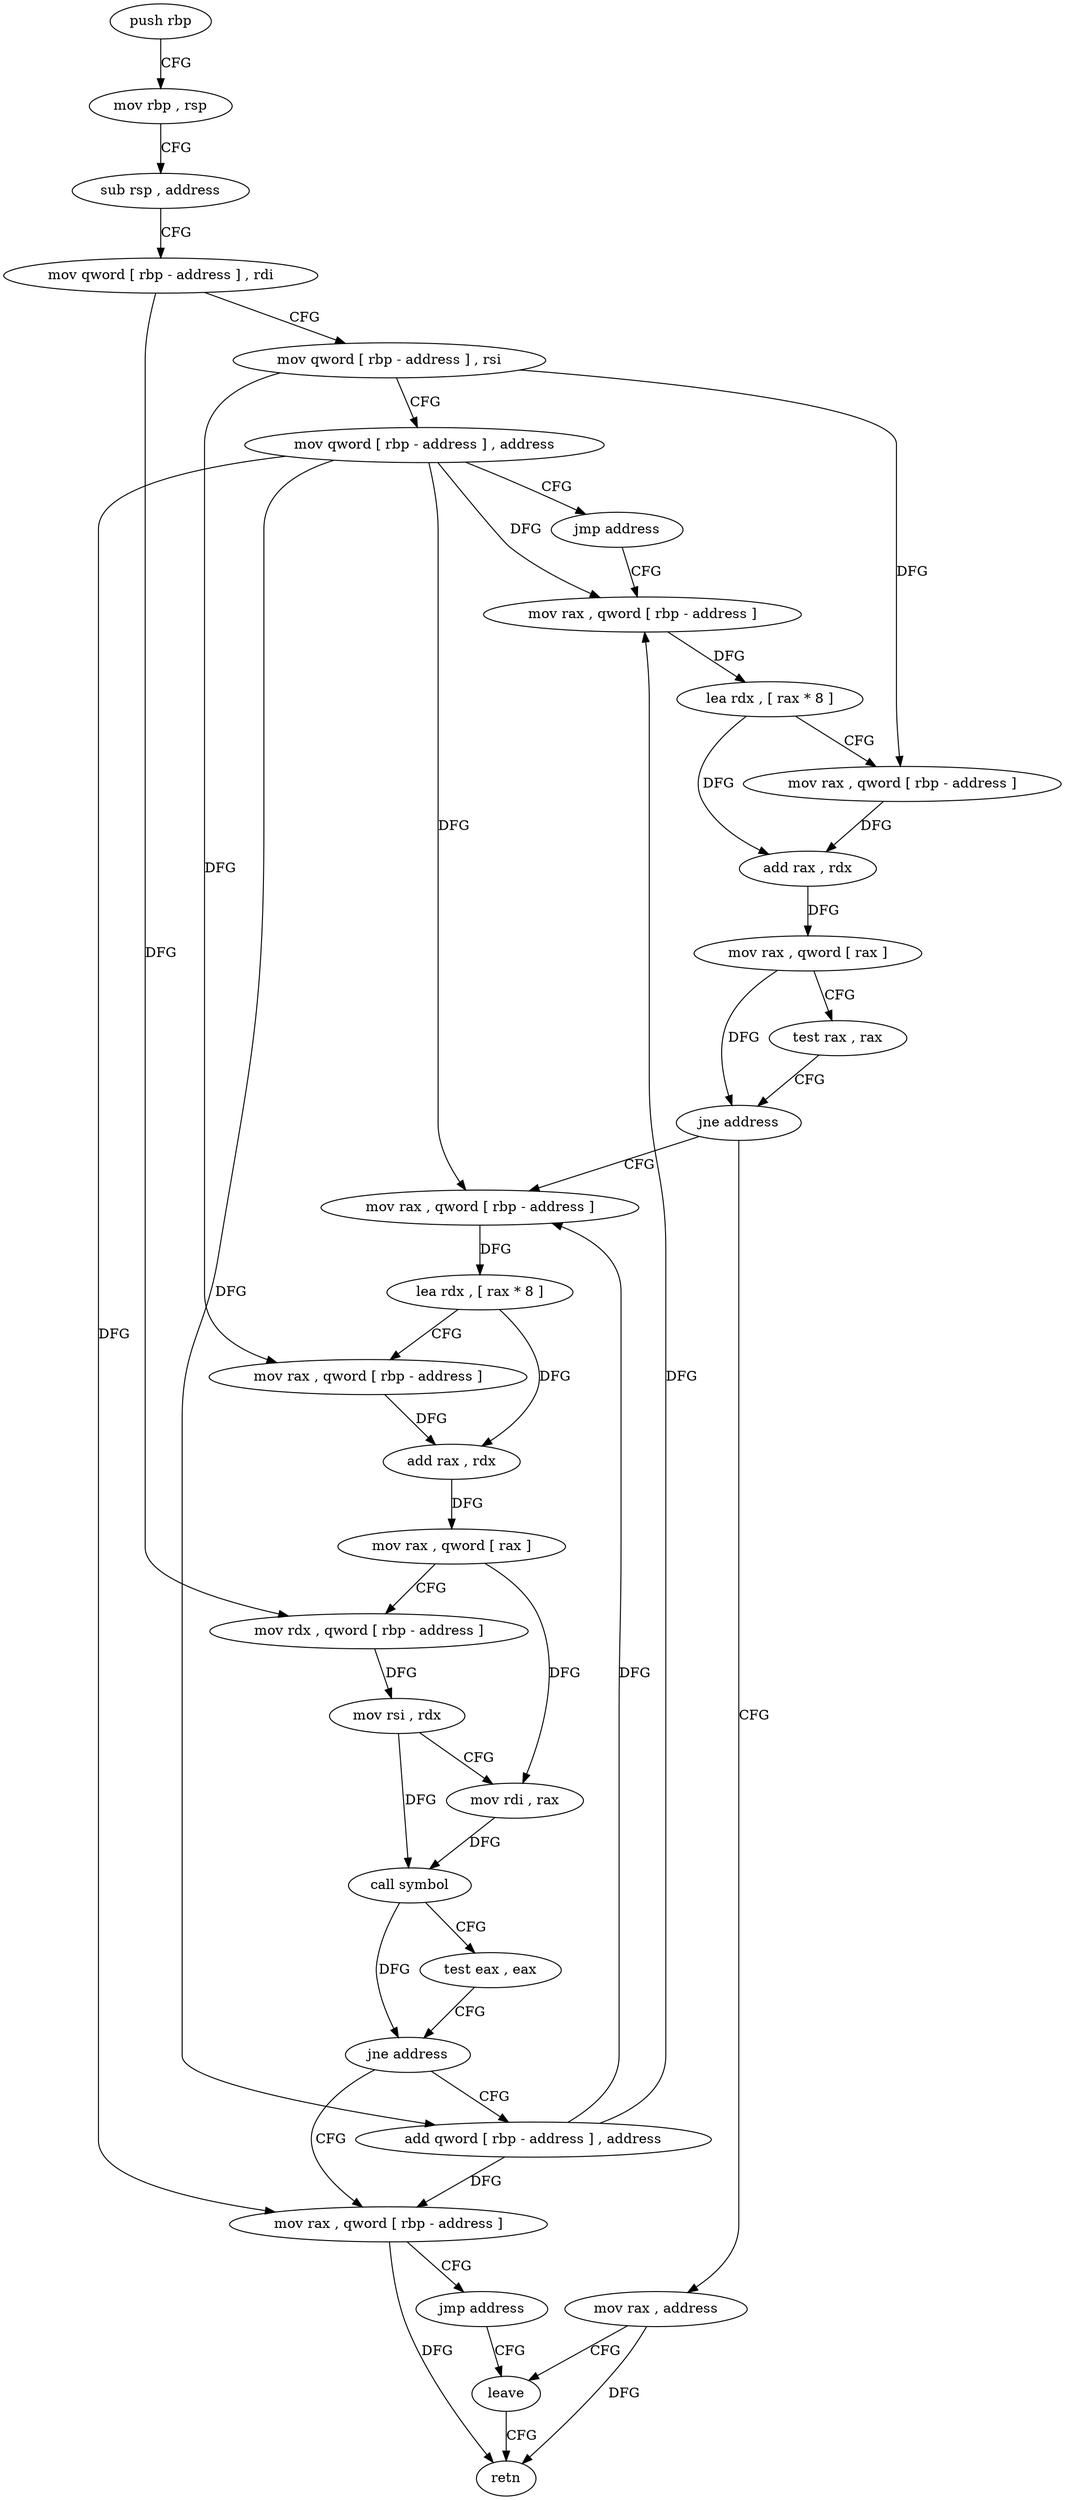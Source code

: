 digraph "func" {
"4489295" [label = "push rbp" ]
"4489296" [label = "mov rbp , rsp" ]
"4489299" [label = "sub rsp , address" ]
"4489303" [label = "mov qword [ rbp - address ] , rdi" ]
"4489307" [label = "mov qword [ rbp - address ] , rsi" ]
"4489311" [label = "mov qword [ rbp - address ] , address" ]
"4489319" [label = "jmp address" ]
"4489373" [label = "mov rax , qword [ rbp - address ]" ]
"4489377" [label = "lea rdx , [ rax * 8 ]" ]
"4489385" [label = "mov rax , qword [ rbp - address ]" ]
"4489389" [label = "add rax , rdx" ]
"4489392" [label = "mov rax , qword [ rax ]" ]
"4489395" [label = "test rax , rax" ]
"4489398" [label = "jne address" ]
"4489321" [label = "mov rax , qword [ rbp - address ]" ]
"4489400" [label = "mov rax , address" ]
"4489325" [label = "lea rdx , [ rax * 8 ]" ]
"4489333" [label = "mov rax , qword [ rbp - address ]" ]
"4489337" [label = "add rax , rdx" ]
"4489340" [label = "mov rax , qword [ rax ]" ]
"4489343" [label = "mov rdx , qword [ rbp - address ]" ]
"4489347" [label = "mov rsi , rdx" ]
"4489350" [label = "mov rdi , rax" ]
"4489353" [label = "call symbol" ]
"4489358" [label = "test eax , eax" ]
"4489360" [label = "jne address" ]
"4489368" [label = "add qword [ rbp - address ] , address" ]
"4489362" [label = "mov rax , qword [ rbp - address ]" ]
"4489407" [label = "leave" ]
"4489366" [label = "jmp address" ]
"4489408" [label = "retn" ]
"4489295" -> "4489296" [ label = "CFG" ]
"4489296" -> "4489299" [ label = "CFG" ]
"4489299" -> "4489303" [ label = "CFG" ]
"4489303" -> "4489307" [ label = "CFG" ]
"4489303" -> "4489343" [ label = "DFG" ]
"4489307" -> "4489311" [ label = "CFG" ]
"4489307" -> "4489385" [ label = "DFG" ]
"4489307" -> "4489333" [ label = "DFG" ]
"4489311" -> "4489319" [ label = "CFG" ]
"4489311" -> "4489373" [ label = "DFG" ]
"4489311" -> "4489321" [ label = "DFG" ]
"4489311" -> "4489368" [ label = "DFG" ]
"4489311" -> "4489362" [ label = "DFG" ]
"4489319" -> "4489373" [ label = "CFG" ]
"4489373" -> "4489377" [ label = "DFG" ]
"4489377" -> "4489385" [ label = "CFG" ]
"4489377" -> "4489389" [ label = "DFG" ]
"4489385" -> "4489389" [ label = "DFG" ]
"4489389" -> "4489392" [ label = "DFG" ]
"4489392" -> "4489395" [ label = "CFG" ]
"4489392" -> "4489398" [ label = "DFG" ]
"4489395" -> "4489398" [ label = "CFG" ]
"4489398" -> "4489321" [ label = "CFG" ]
"4489398" -> "4489400" [ label = "CFG" ]
"4489321" -> "4489325" [ label = "DFG" ]
"4489400" -> "4489407" [ label = "CFG" ]
"4489400" -> "4489408" [ label = "DFG" ]
"4489325" -> "4489333" [ label = "CFG" ]
"4489325" -> "4489337" [ label = "DFG" ]
"4489333" -> "4489337" [ label = "DFG" ]
"4489337" -> "4489340" [ label = "DFG" ]
"4489340" -> "4489343" [ label = "CFG" ]
"4489340" -> "4489350" [ label = "DFG" ]
"4489343" -> "4489347" [ label = "DFG" ]
"4489347" -> "4489350" [ label = "CFG" ]
"4489347" -> "4489353" [ label = "DFG" ]
"4489350" -> "4489353" [ label = "DFG" ]
"4489353" -> "4489358" [ label = "CFG" ]
"4489353" -> "4489360" [ label = "DFG" ]
"4489358" -> "4489360" [ label = "CFG" ]
"4489360" -> "4489368" [ label = "CFG" ]
"4489360" -> "4489362" [ label = "CFG" ]
"4489368" -> "4489373" [ label = "DFG" ]
"4489368" -> "4489321" [ label = "DFG" ]
"4489368" -> "4489362" [ label = "DFG" ]
"4489362" -> "4489366" [ label = "CFG" ]
"4489362" -> "4489408" [ label = "DFG" ]
"4489407" -> "4489408" [ label = "CFG" ]
"4489366" -> "4489407" [ label = "CFG" ]
}
